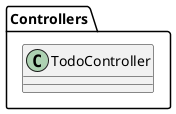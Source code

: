 @startuml
'https://plantuml.com/class-diagram

package Controllers{
    class TodoController{
    }
}

@enduml